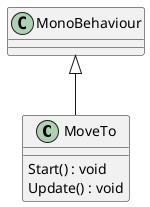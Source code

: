 @startuml
class MoveTo {
    Start() : void
    Update() : void
}
MonoBehaviour <|-- MoveTo
@enduml
